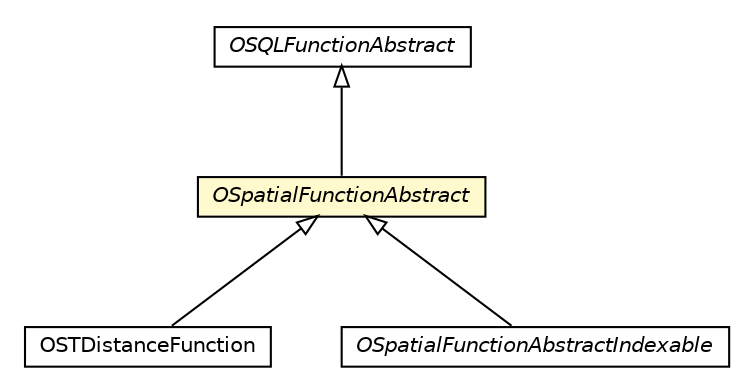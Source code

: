 #!/usr/local/bin/dot
#
# Class diagram 
# Generated by UMLGraph version R5_6-24-gf6e263 (http://www.umlgraph.org/)
#

digraph G {
	edge [fontname="Helvetica",fontsize=10,labelfontname="Helvetica",labelfontsize=10];
	node [fontname="Helvetica",fontsize=10,shape=plaintext];
	nodesep=0.25;
	ranksep=0.5;
	// com.orientechnologies.orient.core.sql.functions.OSQLFunctionAbstract
	c6866400 [label=<<table title="com.orientechnologies.orient.core.sql.functions.OSQLFunctionAbstract" border="0" cellborder="1" cellspacing="0" cellpadding="2" port="p" href="../../orient/core/sql/functions/OSQLFunctionAbstract.html">
		<tr><td><table border="0" cellspacing="0" cellpadding="1">
<tr><td align="center" balign="center"><font face="Helvetica-Oblique"> OSQLFunctionAbstract </font></td></tr>
		</table></td></tr>
		</table>>, URL="../../orient/core/sql/functions/OSQLFunctionAbstract.html", fontname="Helvetica", fontcolor="black", fontsize=10.0];
	// com.orientechnologies.spatial.functions.OSTDistanceFunction
	c6868022 [label=<<table title="com.orientechnologies.spatial.functions.OSTDistanceFunction" border="0" cellborder="1" cellspacing="0" cellpadding="2" port="p" href="./OSTDistanceFunction.html">
		<tr><td><table border="0" cellspacing="0" cellpadding="1">
<tr><td align="center" balign="center"> OSTDistanceFunction </td></tr>
		</table></td></tr>
		</table>>, URL="./OSTDistanceFunction.html", fontname="Helvetica", fontcolor="black", fontsize=10.0];
	// com.orientechnologies.spatial.functions.OSpatialFunctionAbstractIndexable
	c6868024 [label=<<table title="com.orientechnologies.spatial.functions.OSpatialFunctionAbstractIndexable" border="0" cellborder="1" cellspacing="0" cellpadding="2" port="p" href="./OSpatialFunctionAbstractIndexable.html">
		<tr><td><table border="0" cellspacing="0" cellpadding="1">
<tr><td align="center" balign="center"><font face="Helvetica-Oblique"> OSpatialFunctionAbstractIndexable </font></td></tr>
		</table></td></tr>
		</table>>, URL="./OSpatialFunctionAbstractIndexable.html", fontname="Helvetica", fontcolor="black", fontsize=10.0];
	// com.orientechnologies.spatial.functions.OSpatialFunctionAbstract
	c6868026 [label=<<table title="com.orientechnologies.spatial.functions.OSpatialFunctionAbstract" border="0" cellborder="1" cellspacing="0" cellpadding="2" port="p" bgcolor="lemonChiffon" href="./OSpatialFunctionAbstract.html">
		<tr><td><table border="0" cellspacing="0" cellpadding="1">
<tr><td align="center" balign="center"><font face="Helvetica-Oblique"> OSpatialFunctionAbstract </font></td></tr>
		</table></td></tr>
		</table>>, URL="./OSpatialFunctionAbstract.html", fontname="Helvetica", fontcolor="black", fontsize=10.0];
	//com.orientechnologies.spatial.functions.OSTDistanceFunction extends com.orientechnologies.spatial.functions.OSpatialFunctionAbstract
	c6868026:p -> c6868022:p [dir=back,arrowtail=empty];
	//com.orientechnologies.spatial.functions.OSpatialFunctionAbstractIndexable extends com.orientechnologies.spatial.functions.OSpatialFunctionAbstract
	c6868026:p -> c6868024:p [dir=back,arrowtail=empty];
	//com.orientechnologies.spatial.functions.OSpatialFunctionAbstract extends com.orientechnologies.orient.core.sql.functions.OSQLFunctionAbstract
	c6866400:p -> c6868026:p [dir=back,arrowtail=empty];
}

